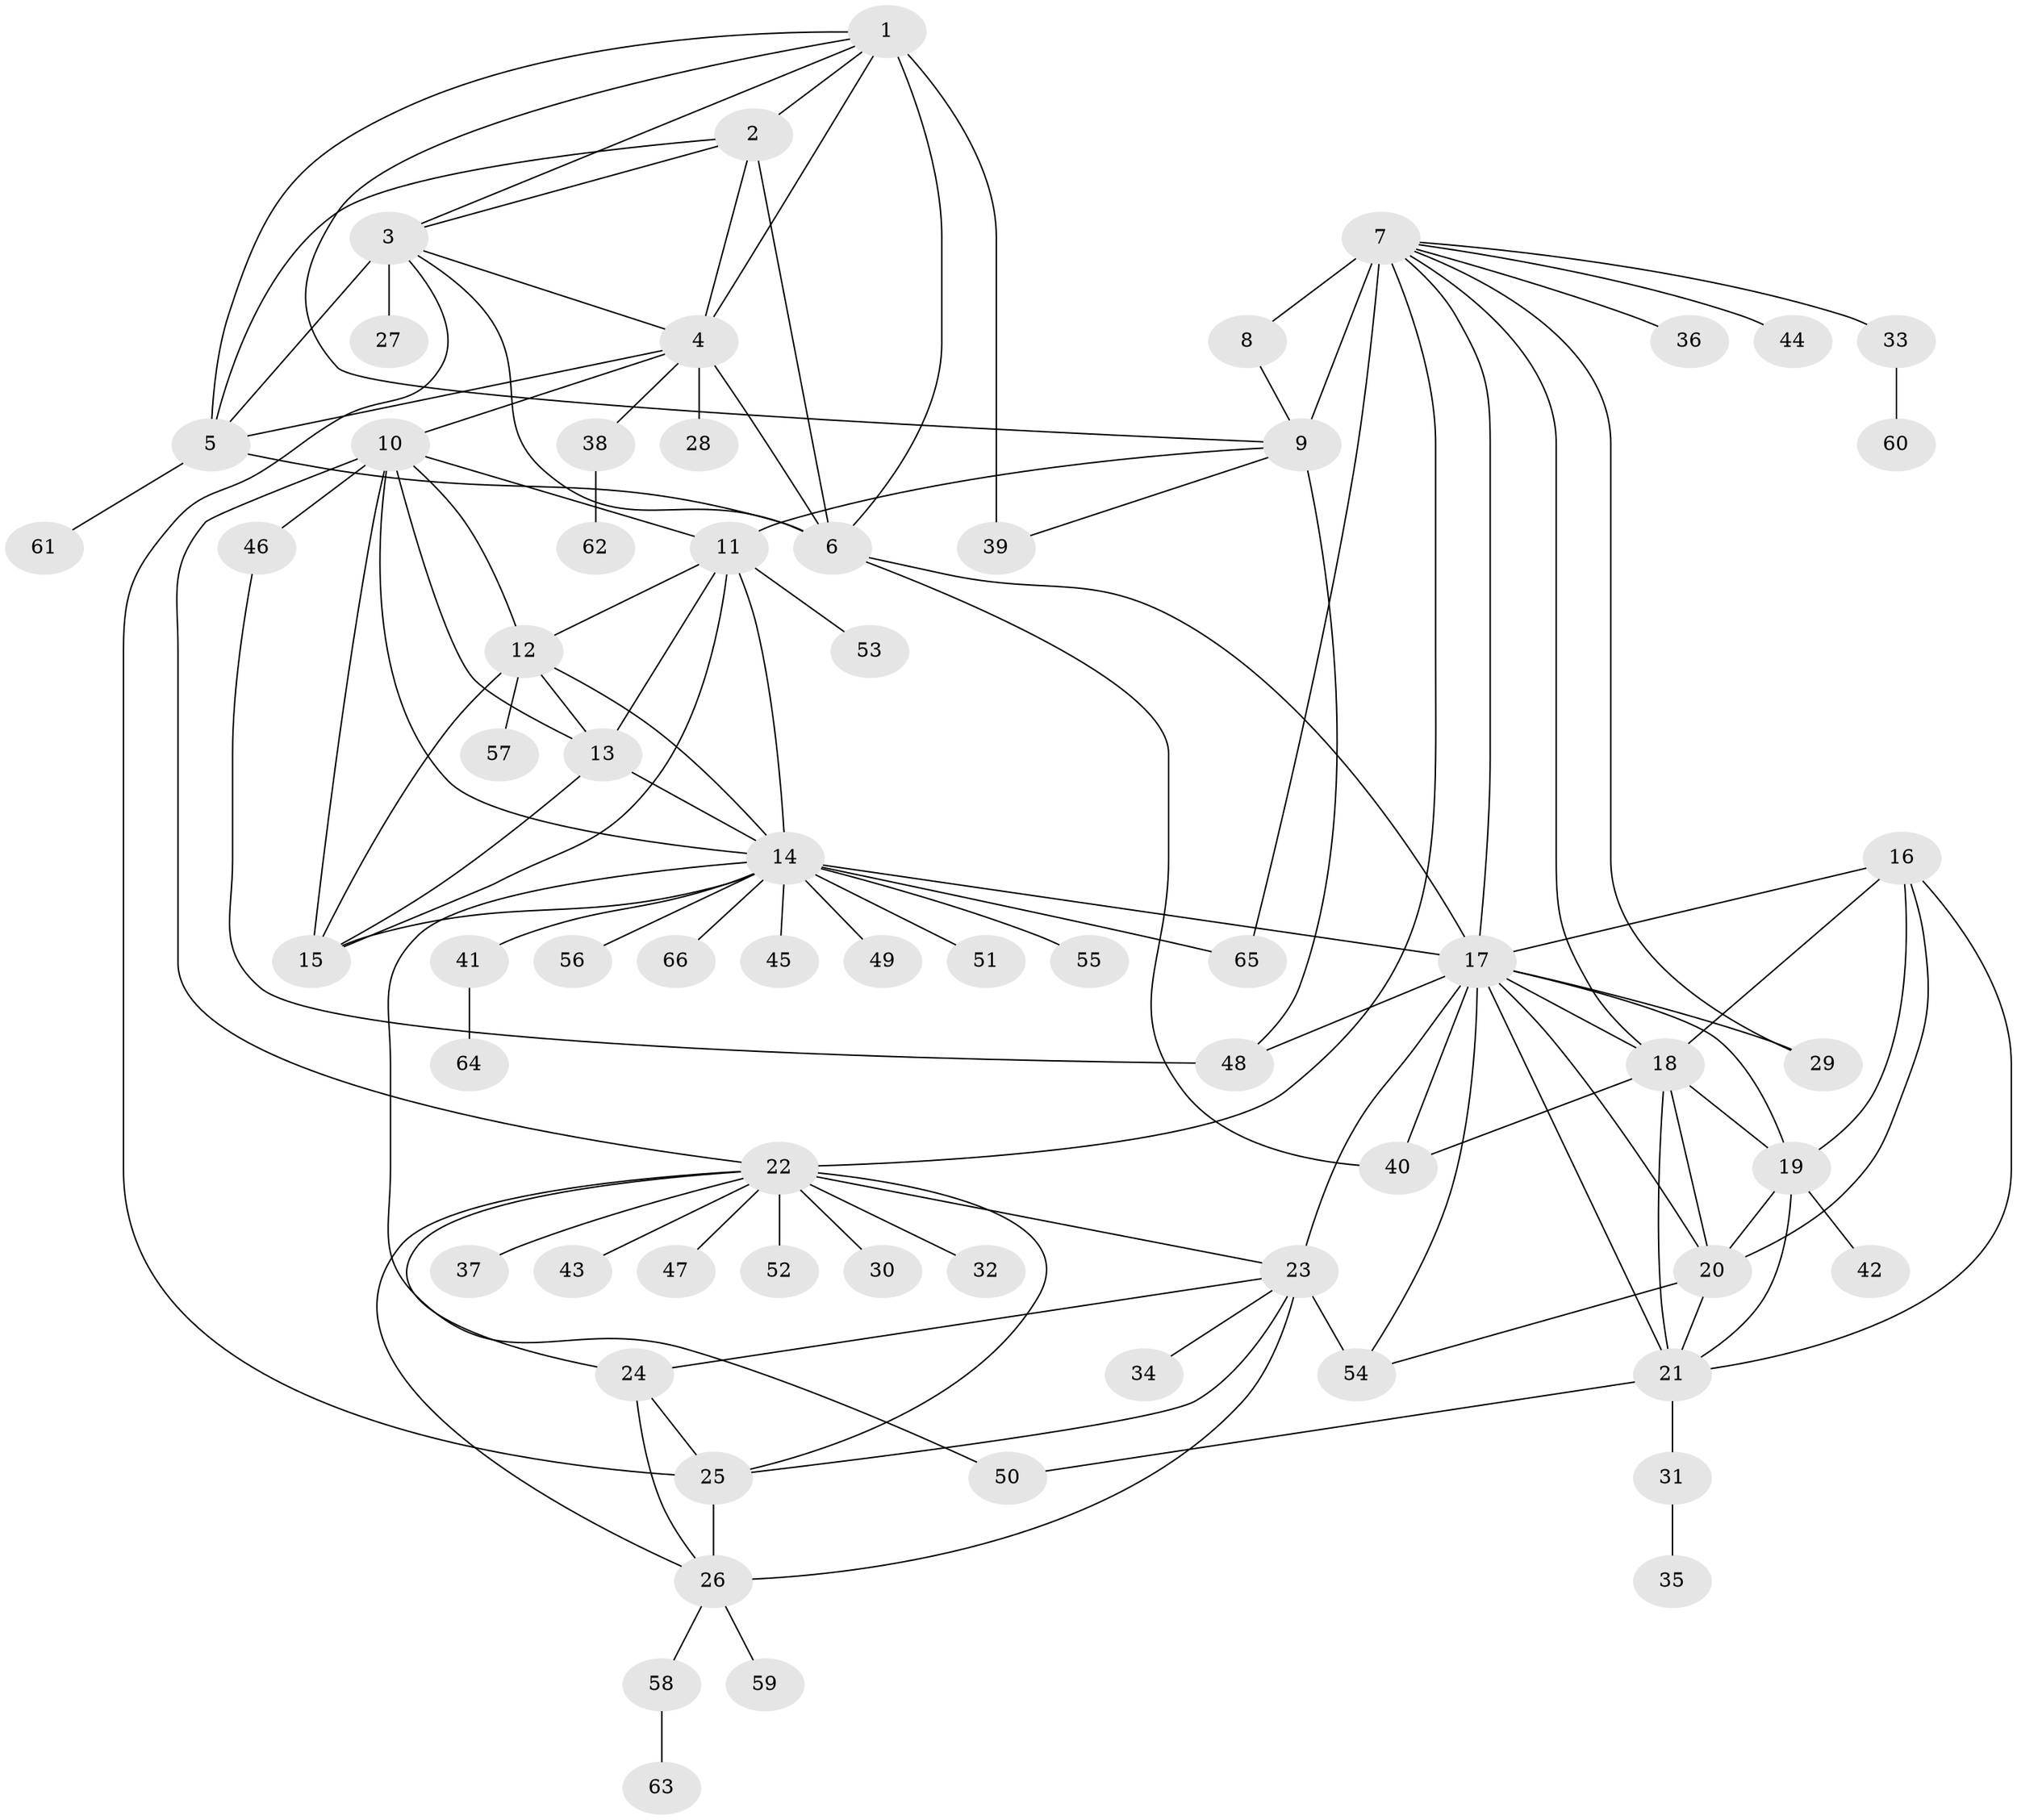// original degree distribution, {10: 0.03787878787878788, 7: 0.045454545454545456, 13: 0.015151515151515152, 8: 0.05303030303030303, 11: 0.007575757575757576, 6: 0.022727272727272728, 5: 0.022727272727272728, 16: 0.007575757575757576, 15: 0.007575757575757576, 14: 0.007575757575757576, 1: 0.5606060606060606, 2: 0.17424242424242425, 3: 0.03787878787878788}
// Generated by graph-tools (version 1.1) at 2025/37/03/09/25 02:37:16]
// undirected, 66 vertices, 119 edges
graph export_dot {
graph [start="1"]
  node [color=gray90,style=filled];
  1;
  2;
  3;
  4;
  5;
  6;
  7;
  8;
  9;
  10;
  11;
  12;
  13;
  14;
  15;
  16;
  17;
  18;
  19;
  20;
  21;
  22;
  23;
  24;
  25;
  26;
  27;
  28;
  29;
  30;
  31;
  32;
  33;
  34;
  35;
  36;
  37;
  38;
  39;
  40;
  41;
  42;
  43;
  44;
  45;
  46;
  47;
  48;
  49;
  50;
  51;
  52;
  53;
  54;
  55;
  56;
  57;
  58;
  59;
  60;
  61;
  62;
  63;
  64;
  65;
  66;
  1 -- 2 [weight=1.0];
  1 -- 3 [weight=1.0];
  1 -- 4 [weight=1.0];
  1 -- 5 [weight=1.0];
  1 -- 6 [weight=1.0];
  1 -- 9 [weight=1.0];
  1 -- 39 [weight=3.0];
  2 -- 3 [weight=1.0];
  2 -- 4 [weight=1.0];
  2 -- 5 [weight=1.0];
  2 -- 6 [weight=2.0];
  3 -- 4 [weight=1.0];
  3 -- 5 [weight=1.0];
  3 -- 6 [weight=1.0];
  3 -- 25 [weight=1.0];
  3 -- 27 [weight=6.0];
  4 -- 5 [weight=1.0];
  4 -- 6 [weight=1.0];
  4 -- 10 [weight=1.0];
  4 -- 28 [weight=2.0];
  4 -- 38 [weight=1.0];
  5 -- 6 [weight=1.0];
  5 -- 61 [weight=1.0];
  6 -- 17 [weight=1.0];
  6 -- 40 [weight=2.0];
  7 -- 8 [weight=4.0];
  7 -- 9 [weight=4.0];
  7 -- 17 [weight=1.0];
  7 -- 18 [weight=1.0];
  7 -- 22 [weight=1.0];
  7 -- 29 [weight=2.0];
  7 -- 33 [weight=1.0];
  7 -- 36 [weight=1.0];
  7 -- 44 [weight=1.0];
  7 -- 65 [weight=1.0];
  8 -- 9 [weight=1.0];
  9 -- 11 [weight=1.0];
  9 -- 39 [weight=1.0];
  9 -- 48 [weight=1.0];
  10 -- 11 [weight=1.0];
  10 -- 12 [weight=1.0];
  10 -- 13 [weight=1.0];
  10 -- 14 [weight=1.0];
  10 -- 15 [weight=1.0];
  10 -- 22 [weight=1.0];
  10 -- 46 [weight=2.0];
  11 -- 12 [weight=1.0];
  11 -- 13 [weight=1.0];
  11 -- 14 [weight=1.0];
  11 -- 15 [weight=1.0];
  11 -- 53 [weight=1.0];
  12 -- 13 [weight=1.0];
  12 -- 14 [weight=1.0];
  12 -- 15 [weight=1.0];
  12 -- 57 [weight=1.0];
  13 -- 14 [weight=1.0];
  13 -- 15 [weight=3.0];
  14 -- 15 [weight=1.0];
  14 -- 17 [weight=1.0];
  14 -- 41 [weight=1.0];
  14 -- 45 [weight=1.0];
  14 -- 49 [weight=1.0];
  14 -- 50 [weight=1.0];
  14 -- 51 [weight=1.0];
  14 -- 55 [weight=1.0];
  14 -- 56 [weight=1.0];
  14 -- 65 [weight=1.0];
  14 -- 66 [weight=1.0];
  16 -- 17 [weight=1.0];
  16 -- 18 [weight=1.0];
  16 -- 19 [weight=1.0];
  16 -- 20 [weight=1.0];
  16 -- 21 [weight=1.0];
  17 -- 18 [weight=1.0];
  17 -- 19 [weight=1.0];
  17 -- 20 [weight=1.0];
  17 -- 21 [weight=1.0];
  17 -- 23 [weight=1.0];
  17 -- 29 [weight=2.0];
  17 -- 40 [weight=1.0];
  17 -- 48 [weight=1.0];
  17 -- 54 [weight=1.0];
  18 -- 19 [weight=1.0];
  18 -- 20 [weight=1.0];
  18 -- 21 [weight=1.0];
  18 -- 40 [weight=1.0];
  19 -- 20 [weight=1.0];
  19 -- 21 [weight=1.0];
  19 -- 42 [weight=2.0];
  20 -- 21 [weight=1.0];
  20 -- 54 [weight=1.0];
  21 -- 31 [weight=1.0];
  21 -- 50 [weight=1.0];
  22 -- 23 [weight=1.0];
  22 -- 24 [weight=1.0];
  22 -- 25 [weight=2.0];
  22 -- 26 [weight=1.0];
  22 -- 30 [weight=1.0];
  22 -- 32 [weight=1.0];
  22 -- 37 [weight=1.0];
  22 -- 43 [weight=1.0];
  22 -- 47 [weight=1.0];
  22 -- 52 [weight=1.0];
  23 -- 24 [weight=1.0];
  23 -- 25 [weight=2.0];
  23 -- 26 [weight=1.0];
  23 -- 34 [weight=1.0];
  23 -- 54 [weight=5.0];
  24 -- 25 [weight=3.0];
  24 -- 26 [weight=1.0];
  25 -- 26 [weight=2.0];
  26 -- 58 [weight=1.0];
  26 -- 59 [weight=1.0];
  31 -- 35 [weight=1.0];
  33 -- 60 [weight=1.0];
  38 -- 62 [weight=1.0];
  41 -- 64 [weight=1.0];
  46 -- 48 [weight=1.0];
  58 -- 63 [weight=1.0];
}
